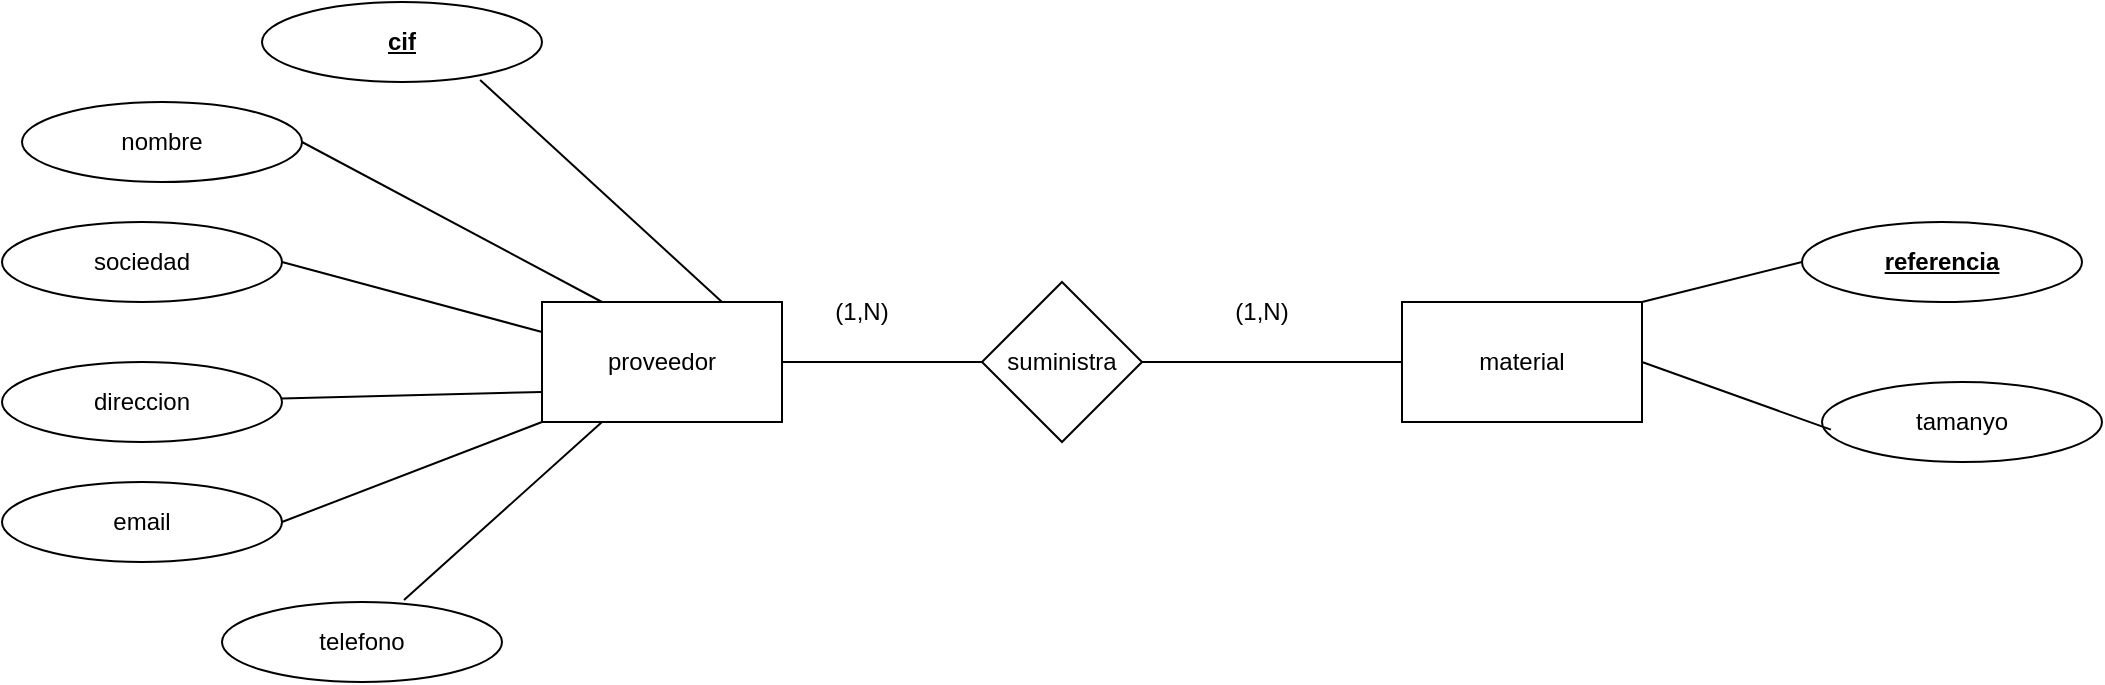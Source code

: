 <mxfile version="22.0.0" type="device">
  <diagram id="R2lEEEUBdFMjLlhIrx00" name="Page-1">
    <mxGraphModel dx="2161" dy="706" grid="1" gridSize="10" guides="1" tooltips="1" connect="1" arrows="1" fold="1" page="1" pageScale="1" pageWidth="850" pageHeight="1100" math="0" shadow="0" extFonts="Permanent Marker^https://fonts.googleapis.com/css?family=Permanent+Marker">
      <root>
        <mxCell id="0" />
        <mxCell id="1" parent="0" />
        <mxCell id="QZzGZG3oZ8tmxCs0Tylt-1" value="proveedor" style="rounded=0;whiteSpace=wrap;html=1;" vertex="1" parent="1">
          <mxGeometry x="180" y="220" width="120" height="60" as="geometry" />
        </mxCell>
        <mxCell id="QZzGZG3oZ8tmxCs0Tylt-2" value="suministra" style="rhombus;whiteSpace=wrap;html=1;" vertex="1" parent="1">
          <mxGeometry x="400" y="210" width="80" height="80" as="geometry" />
        </mxCell>
        <mxCell id="QZzGZG3oZ8tmxCs0Tylt-3" value="material" style="rounded=0;whiteSpace=wrap;html=1;" vertex="1" parent="1">
          <mxGeometry x="610" y="220" width="120" height="60" as="geometry" />
        </mxCell>
        <mxCell id="QZzGZG3oZ8tmxCs0Tylt-4" value="" style="endArrow=none;html=1;rounded=0;entryX=0;entryY=0.5;entryDx=0;entryDy=0;exitX=1;exitY=0.5;exitDx=0;exitDy=0;" edge="1" parent="1" source="QZzGZG3oZ8tmxCs0Tylt-1" target="QZzGZG3oZ8tmxCs0Tylt-2">
          <mxGeometry width="50" height="50" relative="1" as="geometry">
            <mxPoint x="400" y="340" as="sourcePoint" />
            <mxPoint x="450" y="290" as="targetPoint" />
          </mxGeometry>
        </mxCell>
        <mxCell id="QZzGZG3oZ8tmxCs0Tylt-5" value="" style="endArrow=none;html=1;rounded=0;entryX=1;entryY=0.5;entryDx=0;entryDy=0;exitX=0;exitY=0.5;exitDx=0;exitDy=0;" edge="1" parent="1" source="QZzGZG3oZ8tmxCs0Tylt-3" target="QZzGZG3oZ8tmxCs0Tylt-2">
          <mxGeometry width="50" height="50" relative="1" as="geometry">
            <mxPoint x="410" y="350" as="sourcePoint" />
            <mxPoint x="460" y="300" as="targetPoint" />
          </mxGeometry>
        </mxCell>
        <mxCell id="QZzGZG3oZ8tmxCs0Tylt-6" value="sociedad" style="ellipse;whiteSpace=wrap;html=1;" vertex="1" parent="1">
          <mxGeometry x="-90" y="180" width="140" height="40" as="geometry" />
        </mxCell>
        <mxCell id="QZzGZG3oZ8tmxCs0Tylt-7" value="nombre" style="ellipse;whiteSpace=wrap;html=1;" vertex="1" parent="1">
          <mxGeometry x="-80" y="120" width="140" height="40" as="geometry" />
        </mxCell>
        <mxCell id="QZzGZG3oZ8tmxCs0Tylt-8" value="&lt;b&gt;&lt;u&gt;cif&lt;/u&gt;&lt;/b&gt;" style="ellipse;whiteSpace=wrap;html=1;" vertex="1" parent="1">
          <mxGeometry x="40" y="70" width="140" height="40" as="geometry" />
        </mxCell>
        <mxCell id="QZzGZG3oZ8tmxCs0Tylt-9" value="direccion" style="ellipse;whiteSpace=wrap;html=1;" vertex="1" parent="1">
          <mxGeometry x="-90" y="250" width="140" height="40" as="geometry" />
        </mxCell>
        <mxCell id="QZzGZG3oZ8tmxCs0Tylt-10" value="email" style="ellipse;whiteSpace=wrap;html=1;" vertex="1" parent="1">
          <mxGeometry x="-90" y="310" width="140" height="40" as="geometry" />
        </mxCell>
        <mxCell id="QZzGZG3oZ8tmxCs0Tylt-11" value="telefono" style="ellipse;whiteSpace=wrap;html=1;" vertex="1" parent="1">
          <mxGeometry x="20" y="370" width="140" height="40" as="geometry" />
        </mxCell>
        <mxCell id="QZzGZG3oZ8tmxCs0Tylt-12" value="" style="endArrow=none;html=1;rounded=0;entryX=0.779;entryY=0.975;entryDx=0;entryDy=0;entryPerimeter=0;exitX=0.75;exitY=0;exitDx=0;exitDy=0;" edge="1" parent="1" source="QZzGZG3oZ8tmxCs0Tylt-1" target="QZzGZG3oZ8tmxCs0Tylt-8">
          <mxGeometry width="50" height="50" relative="1" as="geometry">
            <mxPoint x="400" y="230" as="sourcePoint" />
            <mxPoint x="420" y="160" as="targetPoint" />
          </mxGeometry>
        </mxCell>
        <mxCell id="QZzGZG3oZ8tmxCs0Tylt-13" value="" style="endArrow=none;html=1;rounded=0;entryX=1;entryY=0.5;entryDx=0;entryDy=0;exitX=0.25;exitY=0;exitDx=0;exitDy=0;" edge="1" parent="1" source="QZzGZG3oZ8tmxCs0Tylt-1" target="QZzGZG3oZ8tmxCs0Tylt-7">
          <mxGeometry width="50" height="50" relative="1" as="geometry">
            <mxPoint x="280" y="230" as="sourcePoint" />
            <mxPoint x="159" y="119" as="targetPoint" />
          </mxGeometry>
        </mxCell>
        <mxCell id="QZzGZG3oZ8tmxCs0Tylt-14" value="" style="endArrow=none;html=1;rounded=0;entryX=1;entryY=0.5;entryDx=0;entryDy=0;exitX=0;exitY=0.25;exitDx=0;exitDy=0;" edge="1" parent="1" source="QZzGZG3oZ8tmxCs0Tylt-1" target="QZzGZG3oZ8tmxCs0Tylt-6">
          <mxGeometry width="50" height="50" relative="1" as="geometry">
            <mxPoint x="220" y="230" as="sourcePoint" />
            <mxPoint x="70" y="150" as="targetPoint" />
          </mxGeometry>
        </mxCell>
        <mxCell id="QZzGZG3oZ8tmxCs0Tylt-15" value="" style="endArrow=none;html=1;rounded=0;exitX=0;exitY=0.75;exitDx=0;exitDy=0;" edge="1" parent="1" source="QZzGZG3oZ8tmxCs0Tylt-1" target="QZzGZG3oZ8tmxCs0Tylt-9">
          <mxGeometry width="50" height="50" relative="1" as="geometry">
            <mxPoint x="190" y="245" as="sourcePoint" />
            <mxPoint x="70" y="270" as="targetPoint" />
          </mxGeometry>
        </mxCell>
        <mxCell id="QZzGZG3oZ8tmxCs0Tylt-16" value="" style="endArrow=none;html=1;rounded=0;entryX=1;entryY=0.5;entryDx=0;entryDy=0;" edge="1" parent="1" target="QZzGZG3oZ8tmxCs0Tylt-10">
          <mxGeometry width="50" height="50" relative="1" as="geometry">
            <mxPoint x="180" y="280" as="sourcePoint" />
            <mxPoint x="60" y="278" as="targetPoint" />
          </mxGeometry>
        </mxCell>
        <mxCell id="QZzGZG3oZ8tmxCs0Tylt-17" value="" style="endArrow=none;html=1;rounded=0;entryX=0.65;entryY=-0.025;entryDx=0;entryDy=0;entryPerimeter=0;exitX=0.25;exitY=1;exitDx=0;exitDy=0;" edge="1" parent="1" source="QZzGZG3oZ8tmxCs0Tylt-1" target="QZzGZG3oZ8tmxCs0Tylt-11">
          <mxGeometry width="50" height="50" relative="1" as="geometry">
            <mxPoint x="190" y="290" as="sourcePoint" />
            <mxPoint x="60" y="340" as="targetPoint" />
          </mxGeometry>
        </mxCell>
        <mxCell id="QZzGZG3oZ8tmxCs0Tylt-18" value="&lt;b&gt;&lt;u&gt;referencia&lt;/u&gt;&lt;/b&gt;" style="ellipse;whiteSpace=wrap;html=1;" vertex="1" parent="1">
          <mxGeometry x="810" y="180" width="140" height="40" as="geometry" />
        </mxCell>
        <mxCell id="QZzGZG3oZ8tmxCs0Tylt-19" value="tamanyo" style="ellipse;whiteSpace=wrap;html=1;" vertex="1" parent="1">
          <mxGeometry x="820" y="260" width="140" height="40" as="geometry" />
        </mxCell>
        <mxCell id="QZzGZG3oZ8tmxCs0Tylt-20" value="" style="endArrow=none;html=1;rounded=0;entryX=0;entryY=0.5;entryDx=0;entryDy=0;exitX=1;exitY=0;exitDx=0;exitDy=0;" edge="1" parent="1" source="QZzGZG3oZ8tmxCs0Tylt-3" target="QZzGZG3oZ8tmxCs0Tylt-18">
          <mxGeometry width="50" height="50" relative="1" as="geometry">
            <mxPoint x="400" y="230" as="sourcePoint" />
            <mxPoint x="450" y="180" as="targetPoint" />
          </mxGeometry>
        </mxCell>
        <mxCell id="QZzGZG3oZ8tmxCs0Tylt-22" value="" style="endArrow=none;html=1;rounded=0;entryX=0.032;entryY=0.596;entryDx=0;entryDy=0;exitX=1;exitY=0.5;exitDx=0;exitDy=0;entryPerimeter=0;" edge="1" parent="1" source="QZzGZG3oZ8tmxCs0Tylt-3" target="QZzGZG3oZ8tmxCs0Tylt-19">
          <mxGeometry width="50" height="50" relative="1" as="geometry">
            <mxPoint x="740" y="230" as="sourcePoint" />
            <mxPoint x="820" y="210" as="targetPoint" />
          </mxGeometry>
        </mxCell>
        <mxCell id="QZzGZG3oZ8tmxCs0Tylt-23" value="(1,N)" style="text;html=1;strokeColor=none;fillColor=none;align=center;verticalAlign=middle;whiteSpace=wrap;rounded=0;" vertex="1" parent="1">
          <mxGeometry x="310" y="210" width="60" height="30" as="geometry" />
        </mxCell>
        <mxCell id="QZzGZG3oZ8tmxCs0Tylt-24" value="(1,N)" style="text;html=1;strokeColor=none;fillColor=none;align=center;verticalAlign=middle;whiteSpace=wrap;rounded=0;" vertex="1" parent="1">
          <mxGeometry x="510" y="210" width="60" height="30" as="geometry" />
        </mxCell>
      </root>
    </mxGraphModel>
  </diagram>
</mxfile>
